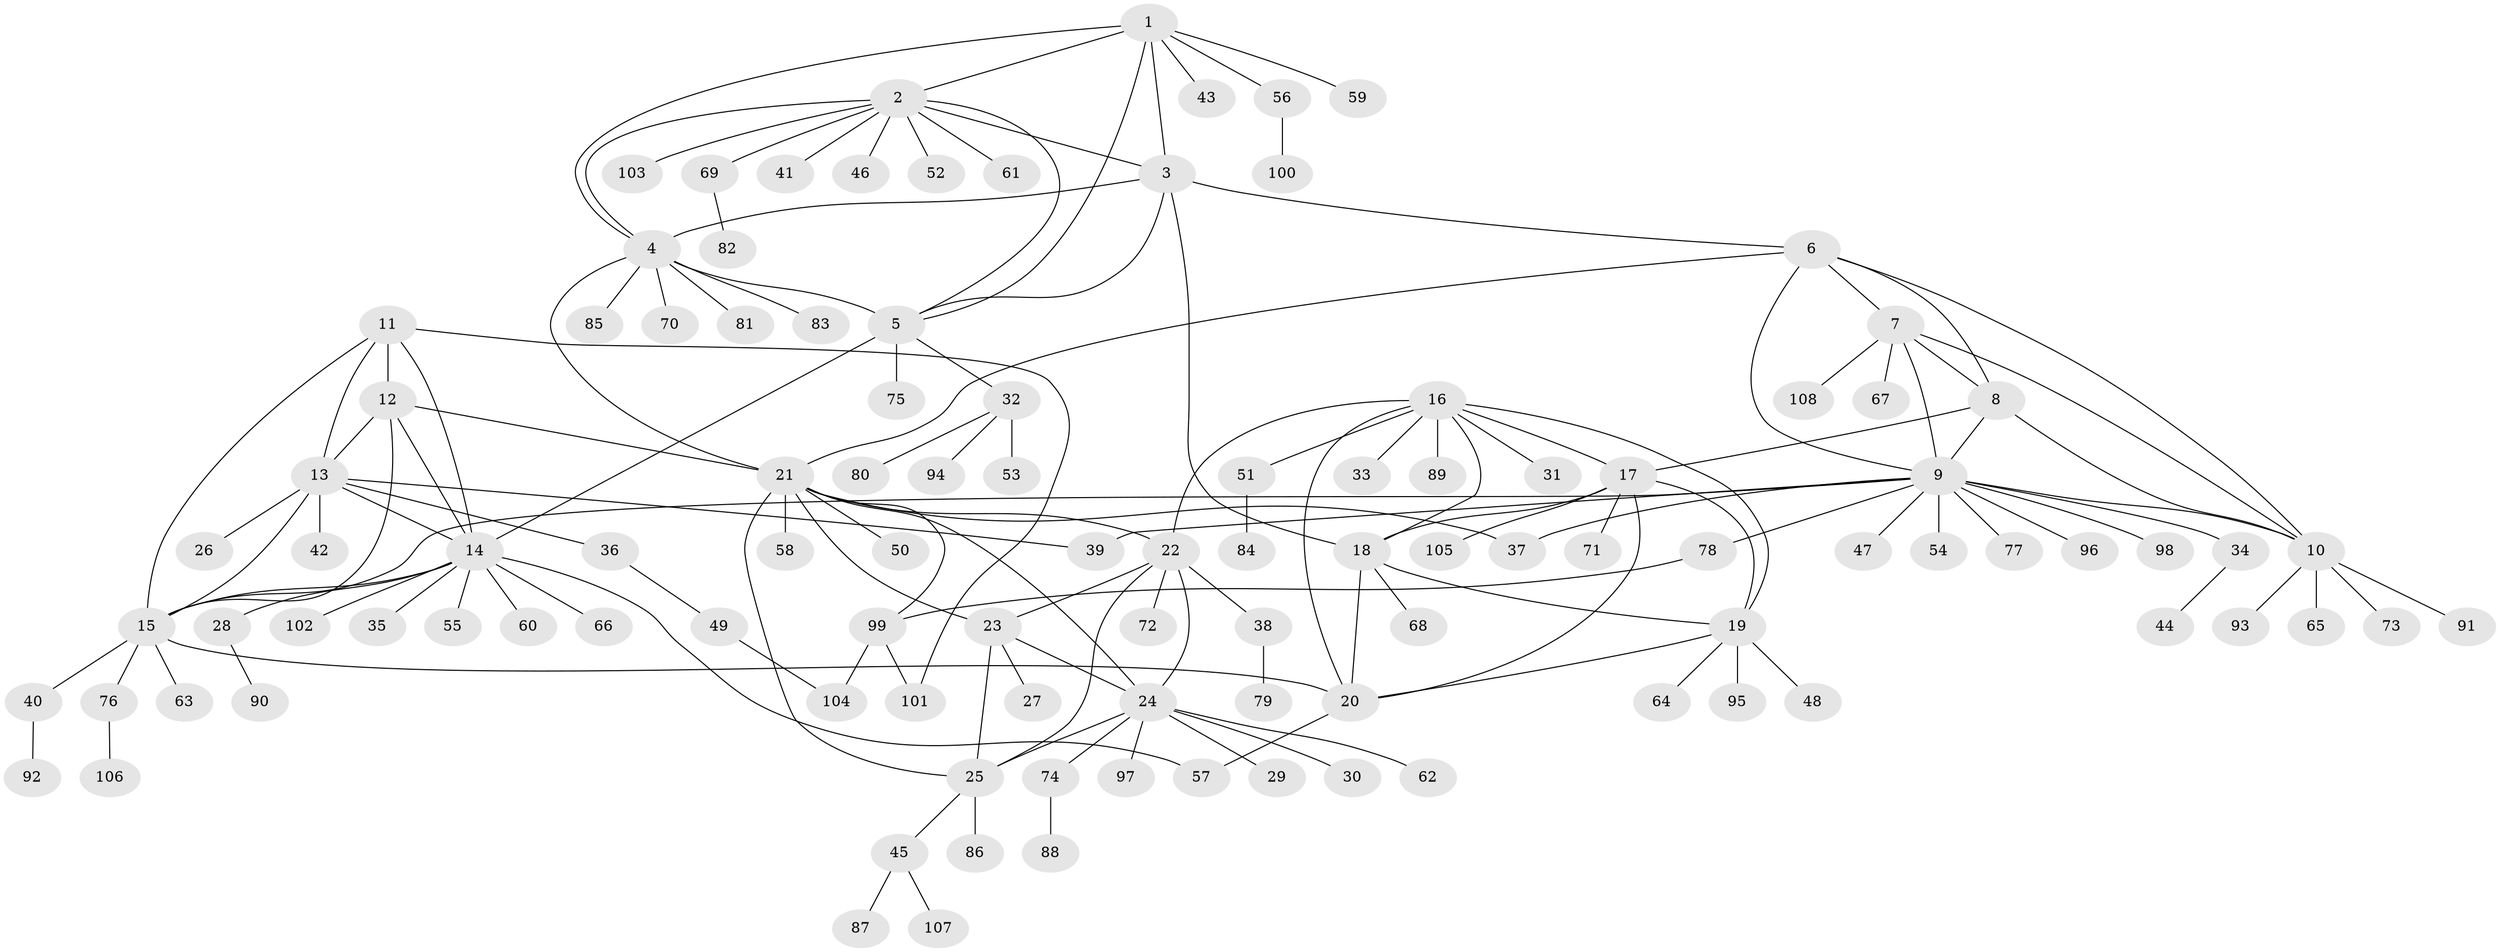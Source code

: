 // Generated by graph-tools (version 1.1) at 2025/54/03/09/25 04:54:30]
// undirected, 108 vertices, 149 edges
graph export_dot {
graph [start="1"]
  node [color=gray90,style=filled];
  1;
  2;
  3;
  4;
  5;
  6;
  7;
  8;
  9;
  10;
  11;
  12;
  13;
  14;
  15;
  16;
  17;
  18;
  19;
  20;
  21;
  22;
  23;
  24;
  25;
  26;
  27;
  28;
  29;
  30;
  31;
  32;
  33;
  34;
  35;
  36;
  37;
  38;
  39;
  40;
  41;
  42;
  43;
  44;
  45;
  46;
  47;
  48;
  49;
  50;
  51;
  52;
  53;
  54;
  55;
  56;
  57;
  58;
  59;
  60;
  61;
  62;
  63;
  64;
  65;
  66;
  67;
  68;
  69;
  70;
  71;
  72;
  73;
  74;
  75;
  76;
  77;
  78;
  79;
  80;
  81;
  82;
  83;
  84;
  85;
  86;
  87;
  88;
  89;
  90;
  91;
  92;
  93;
  94;
  95;
  96;
  97;
  98;
  99;
  100;
  101;
  102;
  103;
  104;
  105;
  106;
  107;
  108;
  1 -- 2;
  1 -- 3;
  1 -- 4;
  1 -- 5;
  1 -- 43;
  1 -- 56;
  1 -- 59;
  2 -- 3;
  2 -- 4;
  2 -- 5;
  2 -- 41;
  2 -- 46;
  2 -- 52;
  2 -- 61;
  2 -- 69;
  2 -- 103;
  3 -- 4;
  3 -- 5;
  3 -- 6;
  3 -- 18;
  4 -- 5;
  4 -- 21;
  4 -- 70;
  4 -- 81;
  4 -- 83;
  4 -- 85;
  5 -- 14;
  5 -- 32;
  5 -- 75;
  6 -- 7;
  6 -- 8;
  6 -- 9;
  6 -- 10;
  6 -- 21;
  7 -- 8;
  7 -- 9;
  7 -- 10;
  7 -- 67;
  7 -- 108;
  8 -- 9;
  8 -- 10;
  8 -- 17;
  9 -- 10;
  9 -- 15;
  9 -- 34;
  9 -- 37;
  9 -- 39;
  9 -- 47;
  9 -- 54;
  9 -- 77;
  9 -- 78;
  9 -- 96;
  9 -- 98;
  10 -- 65;
  10 -- 73;
  10 -- 91;
  10 -- 93;
  11 -- 12;
  11 -- 13;
  11 -- 14;
  11 -- 15;
  11 -- 101;
  12 -- 13;
  12 -- 14;
  12 -- 15;
  12 -- 21;
  13 -- 14;
  13 -- 15;
  13 -- 26;
  13 -- 36;
  13 -- 39;
  13 -- 42;
  14 -- 15;
  14 -- 28;
  14 -- 35;
  14 -- 55;
  14 -- 57;
  14 -- 60;
  14 -- 66;
  14 -- 102;
  15 -- 20;
  15 -- 40;
  15 -- 63;
  15 -- 76;
  16 -- 17;
  16 -- 18;
  16 -- 19;
  16 -- 20;
  16 -- 22;
  16 -- 31;
  16 -- 33;
  16 -- 51;
  16 -- 89;
  17 -- 18;
  17 -- 19;
  17 -- 20;
  17 -- 71;
  17 -- 105;
  18 -- 19;
  18 -- 20;
  18 -- 68;
  19 -- 20;
  19 -- 48;
  19 -- 64;
  19 -- 95;
  20 -- 57;
  21 -- 22;
  21 -- 23;
  21 -- 24;
  21 -- 25;
  21 -- 37;
  21 -- 50;
  21 -- 58;
  21 -- 99;
  22 -- 23;
  22 -- 24;
  22 -- 25;
  22 -- 38;
  22 -- 72;
  23 -- 24;
  23 -- 25;
  23 -- 27;
  24 -- 25;
  24 -- 29;
  24 -- 30;
  24 -- 62;
  24 -- 74;
  24 -- 97;
  25 -- 45;
  25 -- 86;
  28 -- 90;
  32 -- 53;
  32 -- 80;
  32 -- 94;
  34 -- 44;
  36 -- 49;
  38 -- 79;
  40 -- 92;
  45 -- 87;
  45 -- 107;
  49 -- 104;
  51 -- 84;
  56 -- 100;
  69 -- 82;
  74 -- 88;
  76 -- 106;
  78 -- 99;
  99 -- 101;
  99 -- 104;
}
